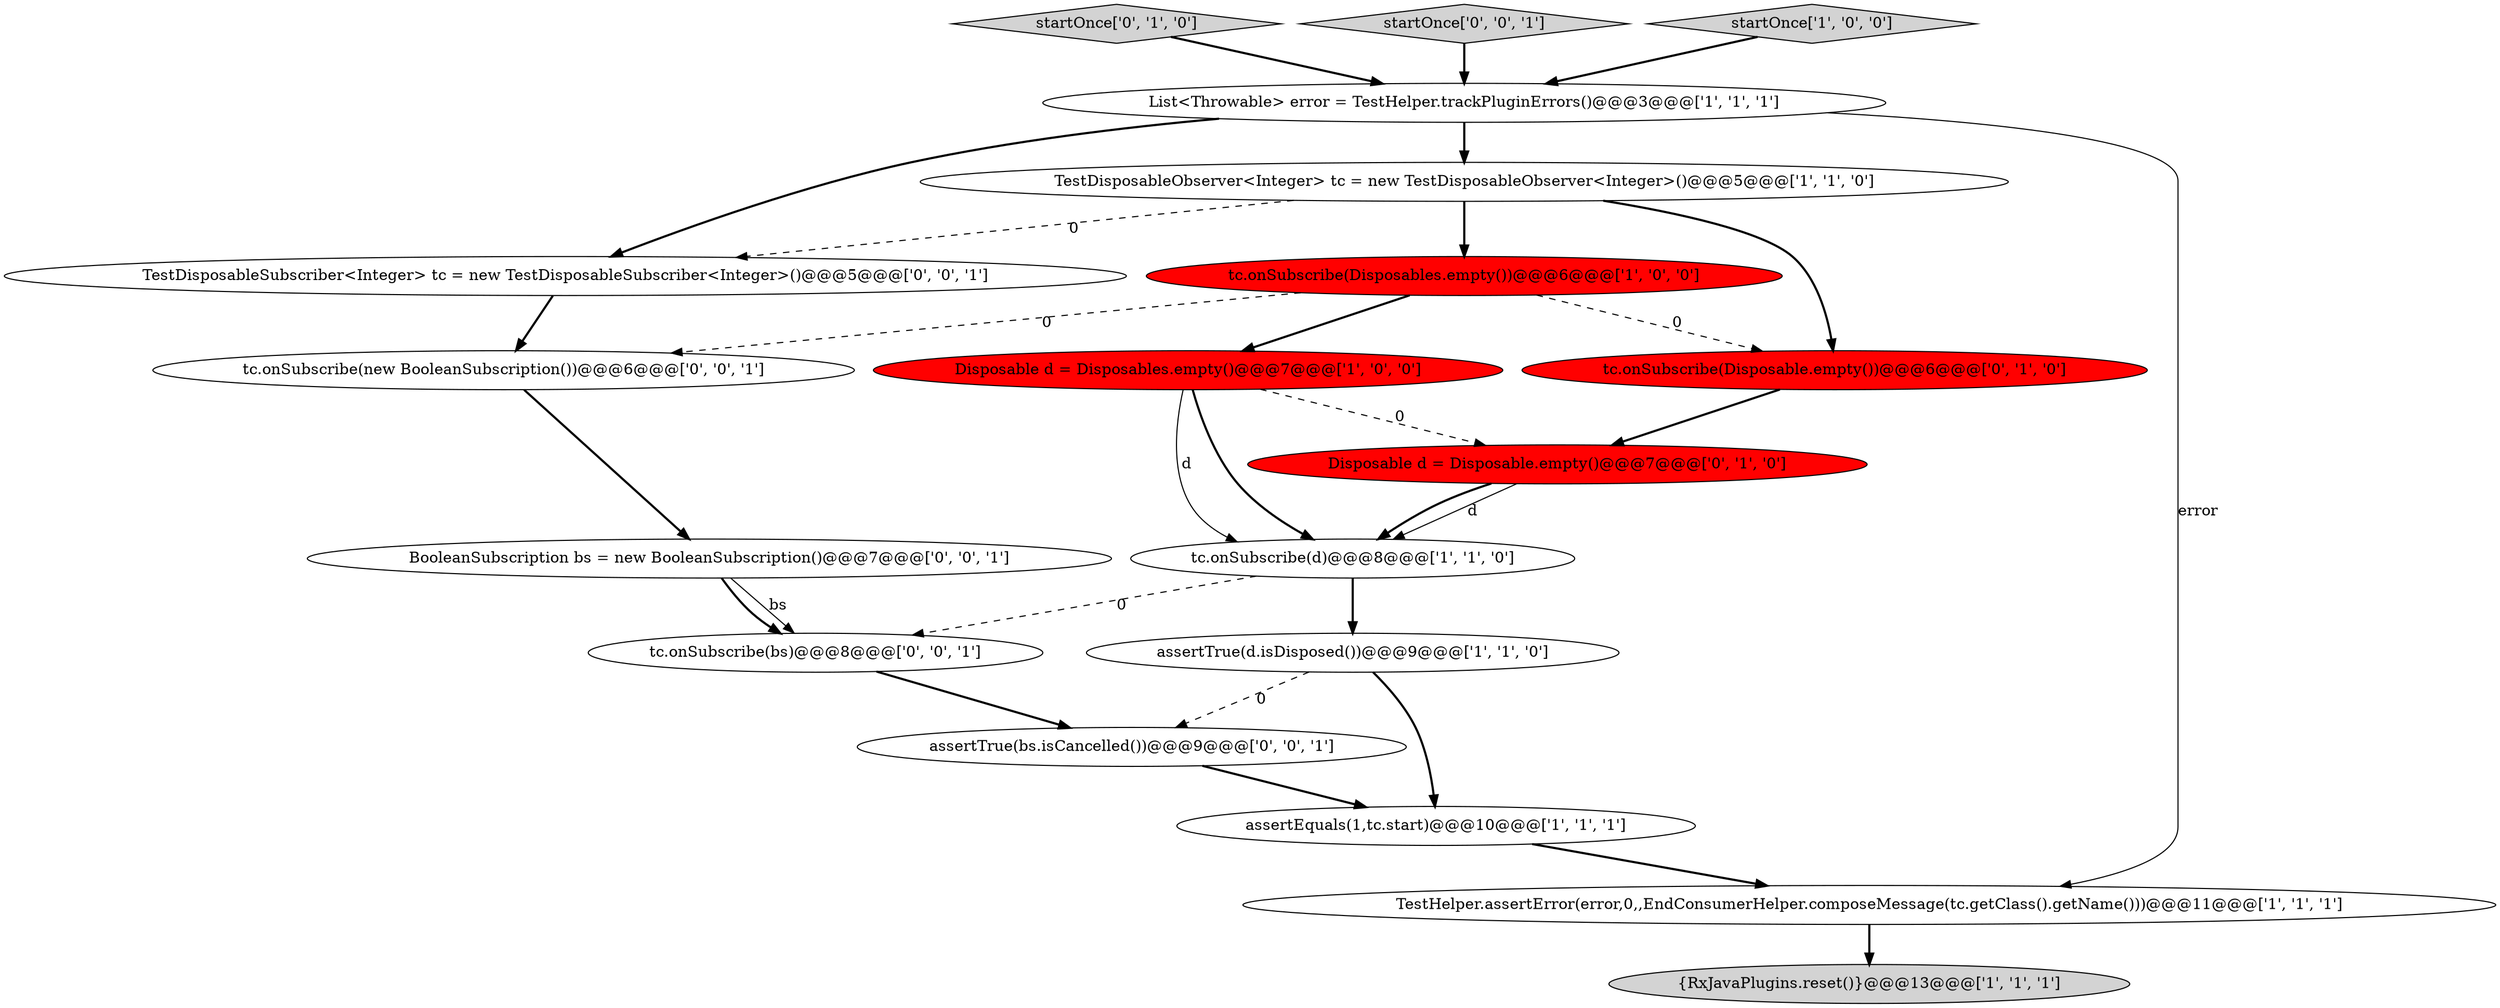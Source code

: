 digraph {
2 [style = filled, label = "assertEquals(1,tc.start)@@@10@@@['1', '1', '1']", fillcolor = white, shape = ellipse image = "AAA0AAABBB1BBB"];
14 [style = filled, label = "BooleanSubscription bs = new BooleanSubscription()@@@7@@@['0', '0', '1']", fillcolor = white, shape = ellipse image = "AAA0AAABBB3BBB"];
8 [style = filled, label = "TestDisposableObserver<Integer> tc = new TestDisposableObserver<Integer>()@@@5@@@['1', '1', '0']", fillcolor = white, shape = ellipse image = "AAA0AAABBB1BBB"];
12 [style = filled, label = "Disposable d = Disposable.empty()@@@7@@@['0', '1', '0']", fillcolor = red, shape = ellipse image = "AAA1AAABBB2BBB"];
16 [style = filled, label = "assertTrue(bs.isCancelled())@@@9@@@['0', '0', '1']", fillcolor = white, shape = ellipse image = "AAA0AAABBB3BBB"];
17 [style = filled, label = "tc.onSubscribe(new BooleanSubscription())@@@6@@@['0', '0', '1']", fillcolor = white, shape = ellipse image = "AAA0AAABBB3BBB"];
11 [style = filled, label = "startOnce['0', '1', '0']", fillcolor = lightgray, shape = diamond image = "AAA0AAABBB2BBB"];
9 [style = filled, label = "Disposable d = Disposables.empty()@@@7@@@['1', '0', '0']", fillcolor = red, shape = ellipse image = "AAA1AAABBB1BBB"];
13 [style = filled, label = "TestDisposableSubscriber<Integer> tc = new TestDisposableSubscriber<Integer>()@@@5@@@['0', '0', '1']", fillcolor = white, shape = ellipse image = "AAA0AAABBB3BBB"];
18 [style = filled, label = "startOnce['0', '0', '1']", fillcolor = lightgray, shape = diamond image = "AAA0AAABBB3BBB"];
15 [style = filled, label = "tc.onSubscribe(bs)@@@8@@@['0', '0', '1']", fillcolor = white, shape = ellipse image = "AAA0AAABBB3BBB"];
1 [style = filled, label = "{RxJavaPlugins.reset()}@@@13@@@['1', '1', '1']", fillcolor = lightgray, shape = ellipse image = "AAA0AAABBB1BBB"];
4 [style = filled, label = "tc.onSubscribe(d)@@@8@@@['1', '1', '0']", fillcolor = white, shape = ellipse image = "AAA0AAABBB1BBB"];
3 [style = filled, label = "tc.onSubscribe(Disposables.empty())@@@6@@@['1', '0', '0']", fillcolor = red, shape = ellipse image = "AAA1AAABBB1BBB"];
10 [style = filled, label = "tc.onSubscribe(Disposable.empty())@@@6@@@['0', '1', '0']", fillcolor = red, shape = ellipse image = "AAA1AAABBB2BBB"];
6 [style = filled, label = "TestHelper.assertError(error,0,,EndConsumerHelper.composeMessage(tc.getClass().getName()))@@@11@@@['1', '1', '1']", fillcolor = white, shape = ellipse image = "AAA0AAABBB1BBB"];
7 [style = filled, label = "startOnce['1', '0', '0']", fillcolor = lightgray, shape = diamond image = "AAA0AAABBB1BBB"];
5 [style = filled, label = "assertTrue(d.isDisposed())@@@9@@@['1', '1', '0']", fillcolor = white, shape = ellipse image = "AAA0AAABBB1BBB"];
0 [style = filled, label = "List<Throwable> error = TestHelper.trackPluginErrors()@@@3@@@['1', '1', '1']", fillcolor = white, shape = ellipse image = "AAA0AAABBB1BBB"];
8->10 [style = bold, label=""];
3->17 [style = dashed, label="0"];
0->13 [style = bold, label=""];
9->4 [style = solid, label="d"];
2->6 [style = bold, label=""];
9->4 [style = bold, label=""];
8->3 [style = bold, label=""];
7->0 [style = bold, label=""];
16->2 [style = bold, label=""];
15->16 [style = bold, label=""];
8->13 [style = dashed, label="0"];
12->4 [style = solid, label="d"];
5->16 [style = dashed, label="0"];
3->9 [style = bold, label=""];
6->1 [style = bold, label=""];
13->17 [style = bold, label=""];
5->2 [style = bold, label=""];
11->0 [style = bold, label=""];
12->4 [style = bold, label=""];
17->14 [style = bold, label=""];
10->12 [style = bold, label=""];
4->15 [style = dashed, label="0"];
14->15 [style = solid, label="bs"];
0->8 [style = bold, label=""];
14->15 [style = bold, label=""];
3->10 [style = dashed, label="0"];
9->12 [style = dashed, label="0"];
4->5 [style = bold, label=""];
0->6 [style = solid, label="error"];
18->0 [style = bold, label=""];
}

